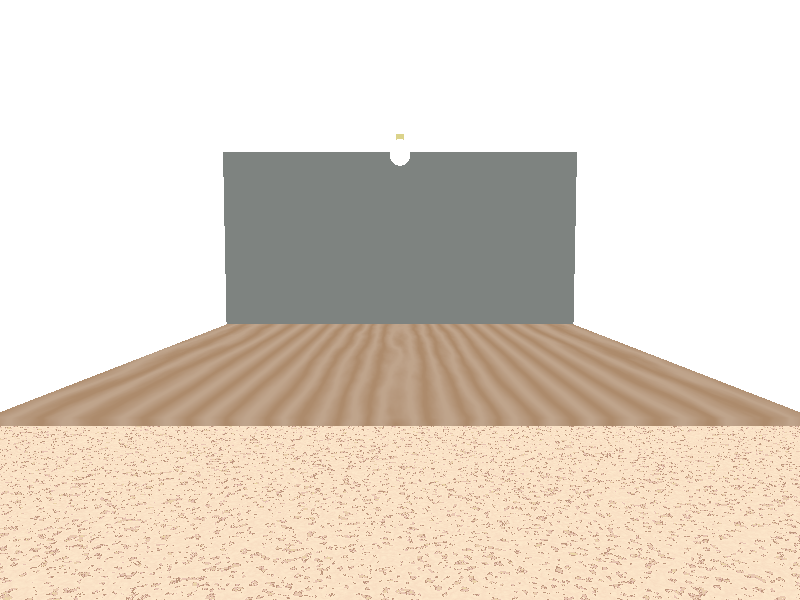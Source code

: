 #include "colors.inc"
#include "stones.inc"
#include "textures.inc"

#declare MyGray = rgb<53/255, 58/255, 55/255>;

camera {
//    location <0, 7, 5>
//    look_at <0, 0, 5>
    location <0, 2, -12>
    look_at <0, 1, 2>
}

background { SkyBlue }

plane {
    <0, 1, 0>, 0
    texture { Cork }
}

#declare ground_ceiling = box {
    <-1, -1, -1>, <1, 1, 1>
    scale <0, 0.02, 0>
}

#declare wall = box {
    <-1, -1, -1>, <1, 1, 1>
    scale <0.02, 0, 0>
}

#declare room = merge {
    object { 
        ground_ceiling
        texture { DMFLightOak scale 0.5 }
    }
    object { 
        ground_ceiling
        pigment { White }
        translate <0, 1, 0>
    }
    object { 
        wall
        pigment { MyGray }
        rotate 90*y
        translate <0, 0, 1>
    }
    object {
        wall
        pigment { White }
        rotate 90*x
        translate <1, 0, 0>
    }
    object {
        wall
        pigment { White }
        rotate 90*x
        translate <-1, 0, 0>
    }
}

object {
    room
    scale 5
}

#declare Lightbulb = union {
    merge {
        sphere { <0, 0, 0>, 1 }
        cylinder {
            <0, 0, 1>, <0, 0, 0>, 1
            scale <0.35, 0.35, 1.0>
            translate 0.5*z
        }
        texture {
            pigment { color rgb<1, 1, 1> }
            finish { ambient .9 diffuse .6 }
        }
    }
    cylinder {
        <0, 0, 1>, <0, 0, 0>, 1
        scale <0.4, 0.4, 0.5>
        texture { Brass_Texture }
        translate 1.5*z
    }
    rotate -90 * x
    scale .2
}

light_source {
    <0, 4, 0>
    color White
    area_light <1, 0, 0>, <0, 1, 0>, 2, 2
    jitter
    looks_like { Lightbulb }
}